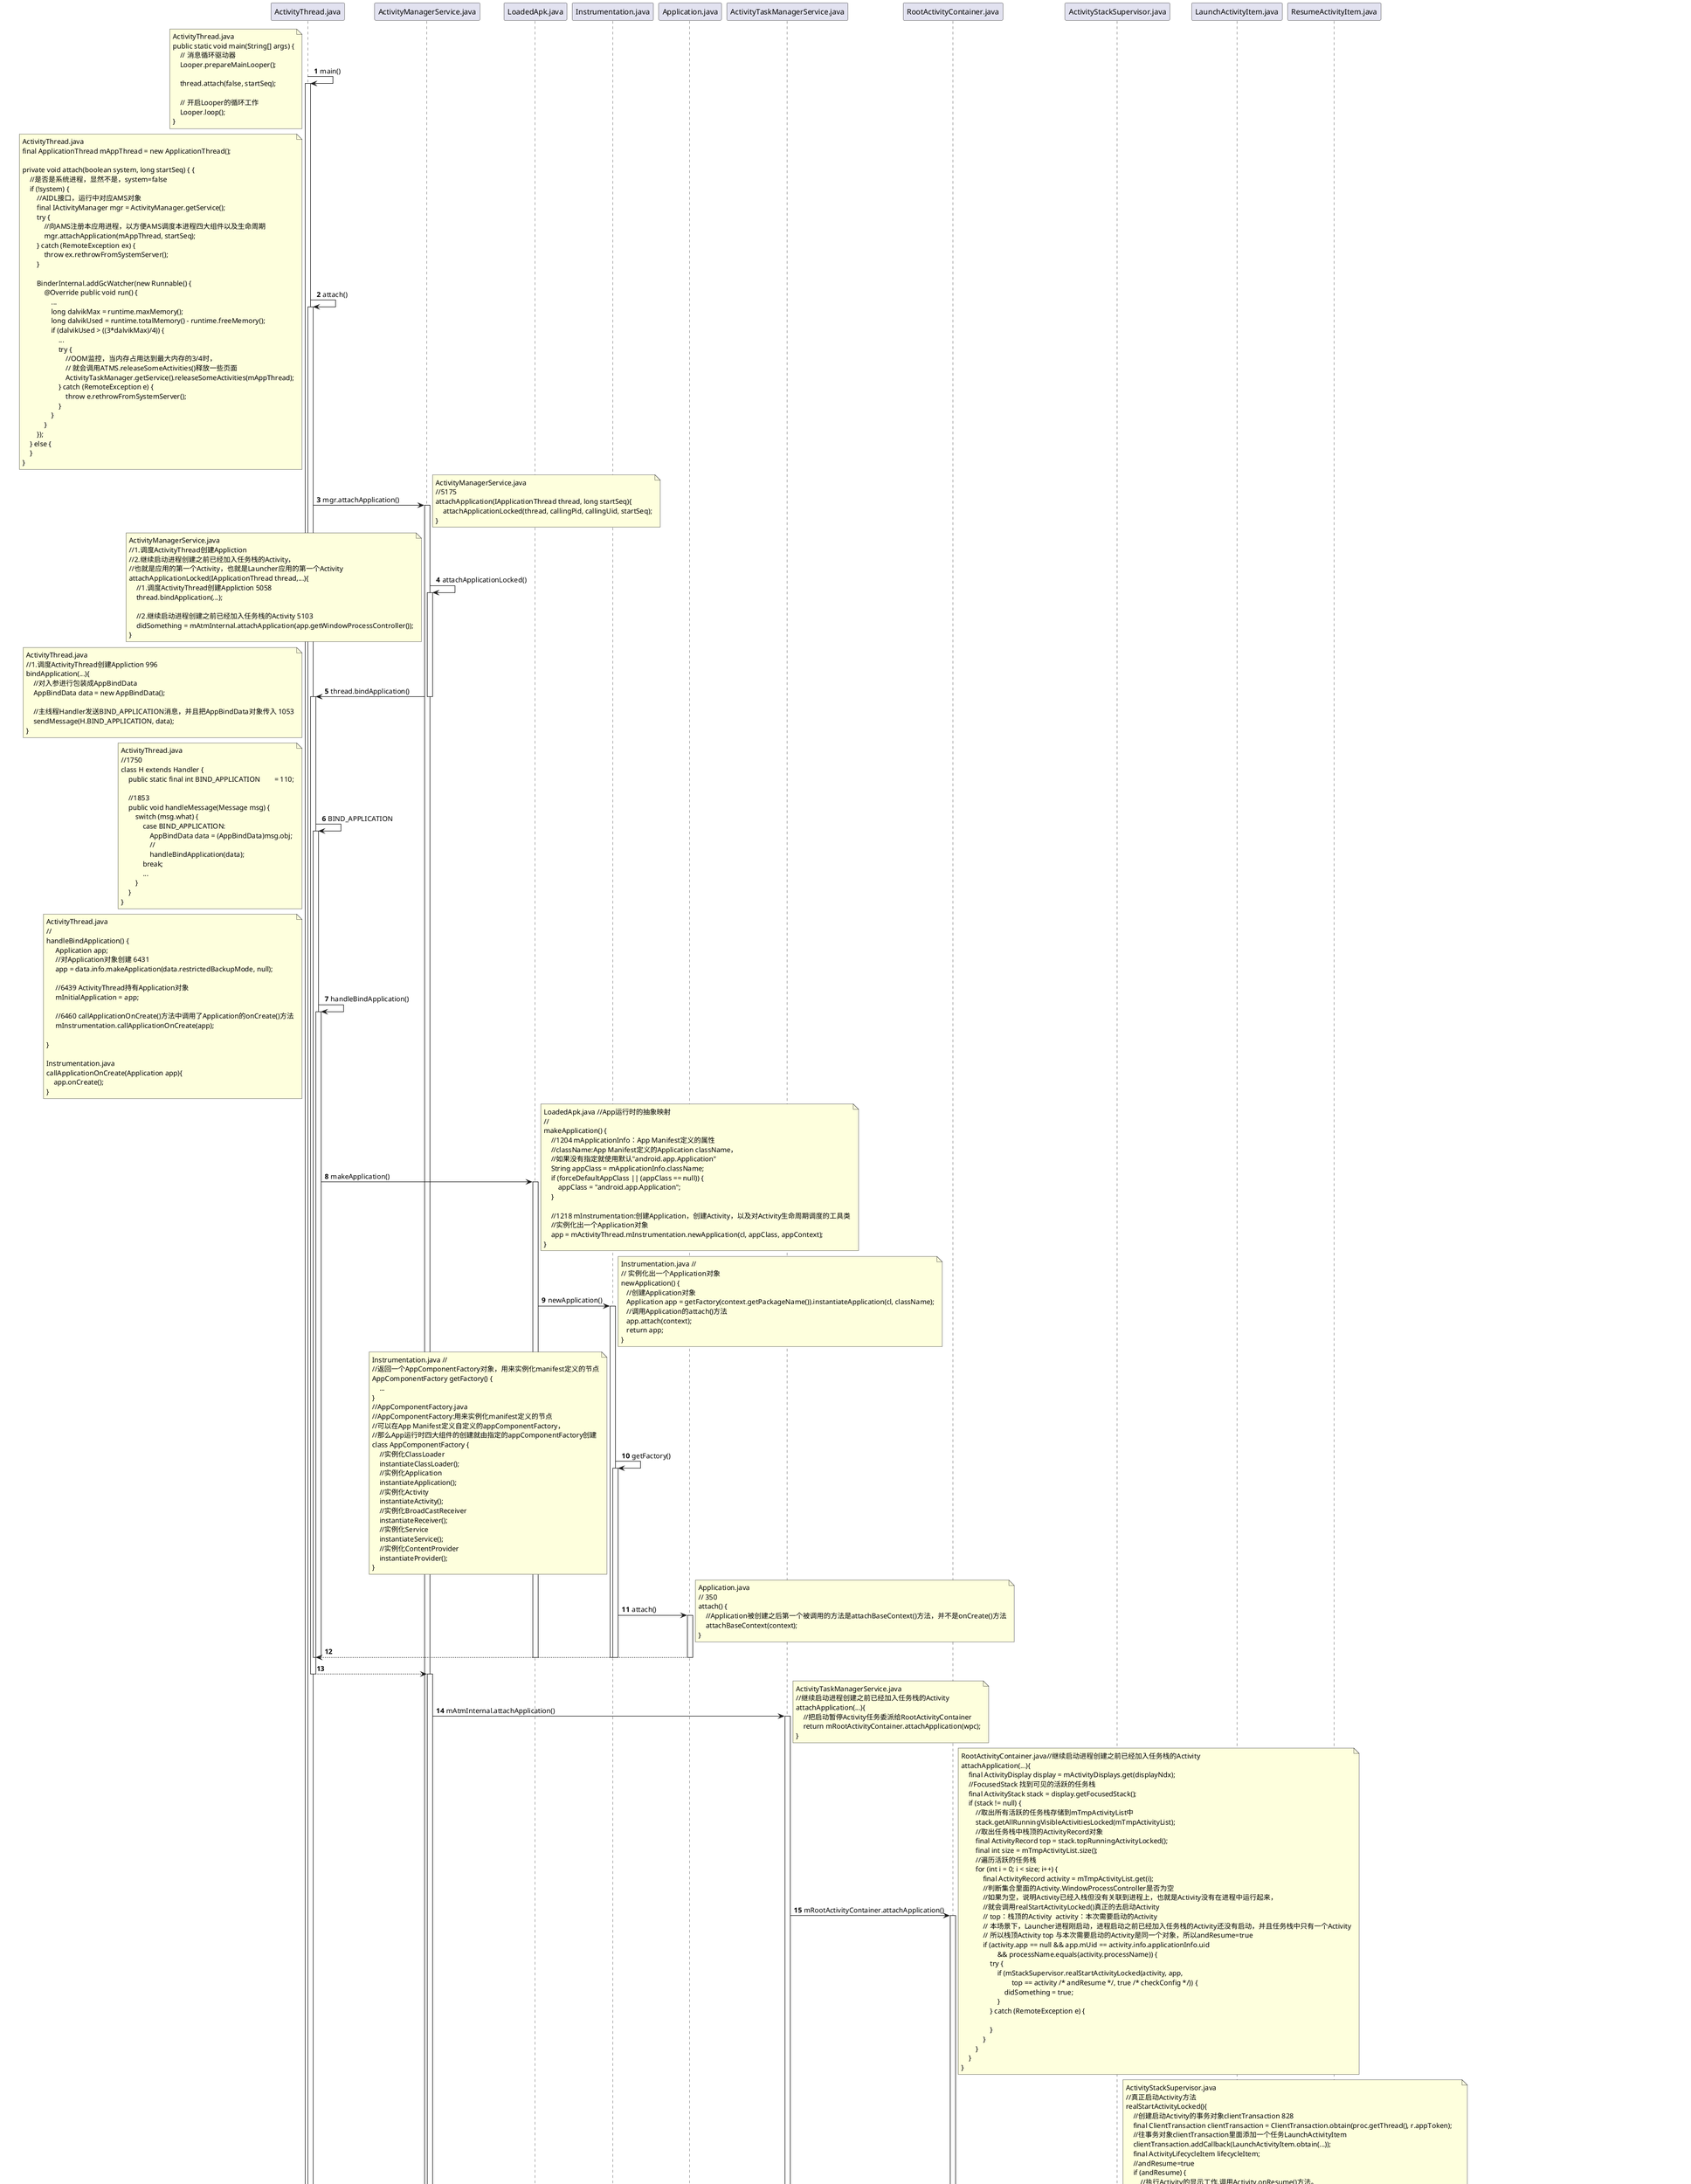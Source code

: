 @startuml
'https://plantuml.com/sequence-diagram

autonumber

'1
ActivityThread.java -> ActivityThread.java: main()
activate ActivityThread.java
note left
ActivityThread.java
public static void main(String[] args) {
    // 消息循环驱动器
    Looper.prepareMainLooper();

    thread.attach(false, startSeq);

    // 开启Looper的循环工作
    Looper.loop();
}
end note

'2
ActivityThread.java -> ActivityThread.java: attach()
activate ActivityThread.java
note left
ActivityThread.java
final ApplicationThread mAppThread = new ApplicationThread();

private void attach(boolean system, long startSeq) { {
    //是否是系统进程，显然不是，system=false
    if (!system) {
        //AIDL接口，运行中对应AMS对象
        final IActivityManager mgr = ActivityManager.getService();
        try {
            //向AMS注册本应用进程，以方便AMS调度本进程四大组件以及生命周期
            mgr.attachApplication(mAppThread, startSeq);
        } catch (RemoteException ex) {
            throw ex.rethrowFromSystemServer();
        }

        BinderInternal.addGcWatcher(new Runnable() {
            @Override public void run() {
                ...
                long dalvikMax = runtime.maxMemory();
                long dalvikUsed = runtime.totalMemory() - runtime.freeMemory();
                if (dalvikUsed > ((3*dalvikMax)/4)) {
                    ...
                    try {
                        //OOM监控，当内存占用达到最大内存的3/4时，
                        // 就会调用ATMS.releaseSomeActivities()释放一些页面
                        ActivityTaskManager.getService().releaseSomeActivities(mAppThread);
                    } catch (RemoteException e) {
                        throw e.rethrowFromSystemServer();
                    }
                }
            }
        });
    } else {
    }
}
end note

'3
ActivityThread.java -> ActivityManagerService.java: mgr.attachApplication()
activate ActivityManagerService.java
note right
ActivityManagerService.java
//5175
attachApplication(IApplicationThread thread, long startSeq){
    attachApplicationLocked(thread, callingPid, callingUid, startSeq);
}
end note

'4
ActivityManagerService.java -> ActivityManagerService.java: attachApplicationLocked()
activate ActivityManagerService.java
note left
ActivityManagerService.java
//1.调度ActivityThread创建Appliction
//2.继续启动进程创建之前已经加入任务栈的Activity，
//也就是应用的第一个Activity，也就是Launcher应用的第一个Activity
attachApplicationLocked(IApplicationThread thread,...){
    //1.调度ActivityThread创建Appliction 5058
    thread.bindApplication(...);

    //2.继续启动进程创建之前已经加入任务栈的Activity 5103
    didSomething = mAtmInternal.attachApplication(app.getWindowProcessController());
}
end note

'5
ActivityManagerService.java -> ActivityThread.java: thread.bindApplication()
deactivate ActivityManagerService.java
activate ActivityThread.java
note left
ActivityThread.java
//1.调度ActivityThread创建Appliction 996
bindApplication(...){
    //对入参进行包装成AppBindData
    AppBindData data = new AppBindData();

    //主线程Handler发送BIND_APPLICATION消息，并且把AppBindData对象传入 1053
    sendMessage(H.BIND_APPLICATION, data);
}
end note

'6
ActivityThread.java -> ActivityThread.java: BIND_APPLICATION
activate ActivityThread.java
note left
ActivityThread.java
//1750
class H extends Handler {
    public static final int BIND_APPLICATION        = 110;

    //1853
    public void handleMessage(Message msg) {
        switch (msg.what) {
            case BIND_APPLICATION:
                AppBindData data = (AppBindData)msg.obj;
                //
                handleBindApplication(data);
            break;
            ...
        }
    }
}
end note

'7
ActivityThread.java -> ActivityThread.java: handleBindApplication()
activate ActivityThread.java
note left
ActivityThread.java
//
handleBindApplication() {
     Application app;
     //对Application对象创建 6431
     app = data.info.makeApplication(data.restrictedBackupMode, null);

     //6439 ActivityThread持有Application对象
     mInitialApplication = app;

     //6460 callApplicationOnCreate()方法中调用了Application的onCreate()方法
     mInstrumentation.callApplicationOnCreate(app);

}

Instrumentation.java
callApplicationOnCreate(Application app){
    app.onCreate();
}
end note

'8
ActivityThread.java -> LoadedApk.java: makeApplication()
activate LoadedApk.java
note right
LoadedApk.java //App运行时的抽象映射
//
makeApplication() {
    //1204 mApplicationInfo：App Manifest定义的属性
    //className:App Manifest定义的Application className，
    //如果没有指定就使用默认"android.app.Application"
    String appClass = mApplicationInfo.className;
    if (forceDefaultAppClass || (appClass == null)) {
        appClass = "android.app.Application";
    }

    //1218 mInstrumentation:创建Application，创建Activity，以及对Activity生命周期调度的工具类
    //实例化出一个Application对象
    app = mActivityThread.mInstrumentation.newApplication(cl, appClass, appContext);
}
end note

'9
LoadedApk.java -> Instrumentation.java: newApplication()
activate Instrumentation.java
note right
Instrumentation.java //
// 实例化出一个Application对象
newApplication() {
   //创建Application对象
   Application app = getFactory(context.getPackageName()).instantiateApplication(cl, className);
   //调用Application的attach()方法
   app.attach(context);
   return app;
}
end note

'10
Instrumentation.java -> Instrumentation.java: getFactory()
activate Instrumentation.java
note left
Instrumentation.java //
//返回一个AppComponentFactory对象，用来实例化manifest定义的节点
AppComponentFactory getFactory() {
    ...
}
//AppComponentFactory.java
//AppComponentFactory:用来实例化manifest定义的节点
//可以在App Manifest定义自定义的appComponentFactory，
//那么App运行时四大组件的创建就由指定的appComponentFactory创建
class AppComponentFactory {
    //实例化ClassLoader
    instantiateClassLoader();
    //实例化Application
    instantiateApplication();
    //实例化Activity
    instantiateActivity();
    //实例化BroadCastReceiver
    instantiateReceiver();
    //实例化Service
    instantiateService();
    //实例化ContentProvider
    instantiateProvider();
}
end note

'11
Instrumentation.java -> Application.java: attach()
activate Application.java
note right
Application.java
// 350
attach() {
    //Application被创建之后第一个被调用的方法是attachBaseContext()方法，并不是onCreate()方法
    attachBaseContext(context);
}
end note

'12
Application.java --> ActivityThread.java
deactivate Application.java
deactivate Instrumentation.java
deactivate Instrumentation.java
deactivate LoadedApk.java
deactivate ActivityThread.java
deactivate ActivityThread.java

'13
ActivityThread.java --> ActivityManagerService.java
deactivate ActivityThread.java
activate ActivityManagerService.java

'14
ActivityManagerService.java -> ActivityTaskManagerService.java: mAtmInternal.attachApplication()
activate ActivityTaskManagerService.java
note right
ActivityTaskManagerService.java
//继续启动进程创建之前已经加入任务栈的Activity
attachApplication(...){
    //把启动暂停Activity任务委派给RootActivityContainer
    return mRootActivityContainer.attachApplication(wpc);
}
end note

'15
ActivityTaskManagerService.java -> RootActivityContainer.java: mRootActivityContainer.attachApplication()
activate RootActivityContainer.java
note right
RootActivityContainer.java//继续启动进程创建之前已经加入任务栈的Activity
attachApplication(...){
    final ActivityDisplay display = mActivityDisplays.get(displayNdx);
    //FocusedStack 找到可见的活跃的任务栈
    final ActivityStack stack = display.getFocusedStack();
    if (stack != null) {
        //取出所有活跃的任务栈存储到mTmpActivityList中
        stack.getAllRunningVisibleActivitiesLocked(mTmpActivityList);
        //取出任务栈中栈顶的ActivityRecord对象
        final ActivityRecord top = stack.topRunningActivityLocked();
        final int size = mTmpActivityList.size();
        //遍历活跃的任务栈
        for (int i = 0; i < size; i++) {
            final ActivityRecord activity = mTmpActivityList.get(i);
            //判断集合里面的Activity.WindowProcessController是否为空
            //如果为空，说明Activity已经入栈但没有关联到进程上，也就是Activity没有在进程中运行起来，
            //就会调用realStartActivityLocked()真正的去启动Activity
            // top：栈顶的Activity  activity：本次需要启动的Activity
            // 本场景下，Launcher进程刚启动，进程启动之前已经加入任务栈的Activity还没有启动，并且任务栈中只有一个Activity
            // 所以栈顶Activity top 与本次需要启动的Activity是同一个对象，所以andResume=true
            if (activity.app == null && app.mUid == activity.info.applicationInfo.uid
                    && processName.equals(activity.processName)) {
                try {
                    if (mStackSupervisor.realStartActivityLocked(activity, app,
                            top == activity /* andResume */, true /* checkConfig */)) {
                        didSomething = true;
                    }
                } catch (RemoteException e) {

                }
            }
        }
    }
}
end note

'16
RootActivityContainer.java -> ActivityStackSupervisor.java: mStackSupervisor.realStartActivityLocked()
activate ActivityStackSupervisor.java
note right
ActivityStackSupervisor.java
//真正启动Activity方法
realStartActivityLocked(){
    //创建启动Activity的事务对象clientTransaction 828
    final ClientTransaction clientTransaction = ClientTransaction.obtain(proc.getThread(), r.appToken);
    //往事务对象clientTransaction里面添加一个任务LaunchActivityItem
    clientTransaction.addCallback(LaunchActivityItem.obtain(...));
    final ActivityLifecycleItem lifecycleItem;
    //andResume=true
    if (andResume) {
        //执行Activity的显示工作,调用Activity.onResume()方法。
        lifecycleItem = ResumeActivityItem.obtain(dc.isNextTransitionForward());
    } else {
        //执行Activity的暂停工作,调用Activity.onPause()方法。
        lifecycleItem = PauseActivityItem.obtain();
    }
    //往事务对象clientTransaction里面添加一个任务 ActivityLifecycleItem
    clientTransaction.setLifecycleStateRequest(lifecycleItem);

    //此时已经在事务里面添加了LaunchActivityItem和ResumeActivityItem两个任务，然后开始事务的执行。
    //Android10.0对Framework的改动，把Activity各个生命周期拆分成 ActivityLifecycleItem，
    //根据执行状态，让具体的 ActivityLifecycleItem 去执行 (设计模式：状态机)
    mService.getLifecycleManager().scheduleTransaction(clientTransaction);
}
end note

'17
ActivityStackSupervisor.java -> LaunchActivityItem.java: LaunchActivityItem.execute()
activate LaunchActivityItem.java
note right
LaunchActivityItem.java
//ClientTransactionHandler:ActivityThread的父类，定义了Activity的生命周期方法，实现在ActivityThread中
execute(ClientTransactionHandler client,...){
    client.handleLaunchActivity(r, pendingActions, null /* customIntent */);
}
end note

'18
LaunchActivityItem.java -> ActivityThread.java: client.handleLaunchActivity()
deactivate LaunchActivityItem.java
activate ActivityThread.java
note left
ActivityThread.java
//3381
handleLaunchActivity(...){
    //3409
    final Activity a = performLaunchActivity(r, customIntent);
}
end note

'19
ActivityThread.java -> ActivityThread.java: performLaunchActivity()
activate ActivityThread.java
note left
ActivityThread.java
performLaunchActivity(...){
    ActivityInfo aInfo = r.activityInfo;
    ComponentName component = r.intent.getComponent();

    //Activity实例创建也是通过Instrumentation.newActivity()方法得到 3182
    activity = mInstrumentation.newActivity(cl, component.getClassName(), r.intent);

    //3224 Activity.attach()方法
    activity.attach(...)

    //3245
    mInstrumentation.callActivityOnCreate(activity, r.state);
}
end note


'20
ActivityThread.java -> Instrumentation.java: mInstrumentation.newActivity()
activate Instrumentation.java
note right
Instrumentation.java
newActivity(...){
    //getFactory()方法返回一个 AppComponentFactory 对象，
    //通过AppComponentFactory对象的instantiateActivity()方法实例化Activity对象
    return getFactory(pkg).instantiateActivity(cl, className, intent);
}
end note

'21
Instrumentation.java --> ActivityThread.java
deactivate Instrumentation.java

'22
ActivityThread.java -> Instrumentation.java: mInstrumentation.callActivityOnCreate()
activate Instrumentation.java
note right
Instrumentation.java
//调度Activity.onCreate()方法
callActivityOnCreate(...){
    prePerformCreate(activity);
    activity.performCreate(icicle);
    postPerformCreate(activity);
}
end note

'23
Instrumentation.java --> ActivityThread.java
deactivate Instrumentation.java
deactivate ActivityThread.java

'24
ActivityThread.java --> ActivityStackSupervisor.java
deactivate ActivityThread.java

'25
ActivityStackSupervisor.java -> ResumeActivityItem.java: ResumeActivityItem.execute()
activate ResumeActivityItem.java
note right
ResumeActivityItem.java
//ClientTransactionHandler:ActivityThread的父类，定义了Activity的生命周期方法，实现在ActivityThread中
execute(ClientTransactionHandler client,...){
    client.handleResumeActivity(token, true /* finalStateRequest */, mIsForward,"RESUME_ACTIVITY");
}
end note

'26
ResumeActivityItem.java -> ActivityThread.java: client.handleResumeActivity()
deactivate ResumeActivityItem.java
activate ActivityThread.java
note left
ActivityThread.java
//4229
handleResumeActivity(...){
    //4237
    final ActivityClientRecord r = performResumeActivity(token, finalStateRequest, reason);
}
end note

'27
ActivityThread.java -> ActivityThread.java: performResumeActivity()
activate ActivityThread.java
note left
ActivityThread.java
//调用Activity.onResume()
performResumeActivity(...){
    //4195  调用Activity.onResume()
    r.activity.performResume(r.startsNotResumed, reason);
}
end note

@enduml